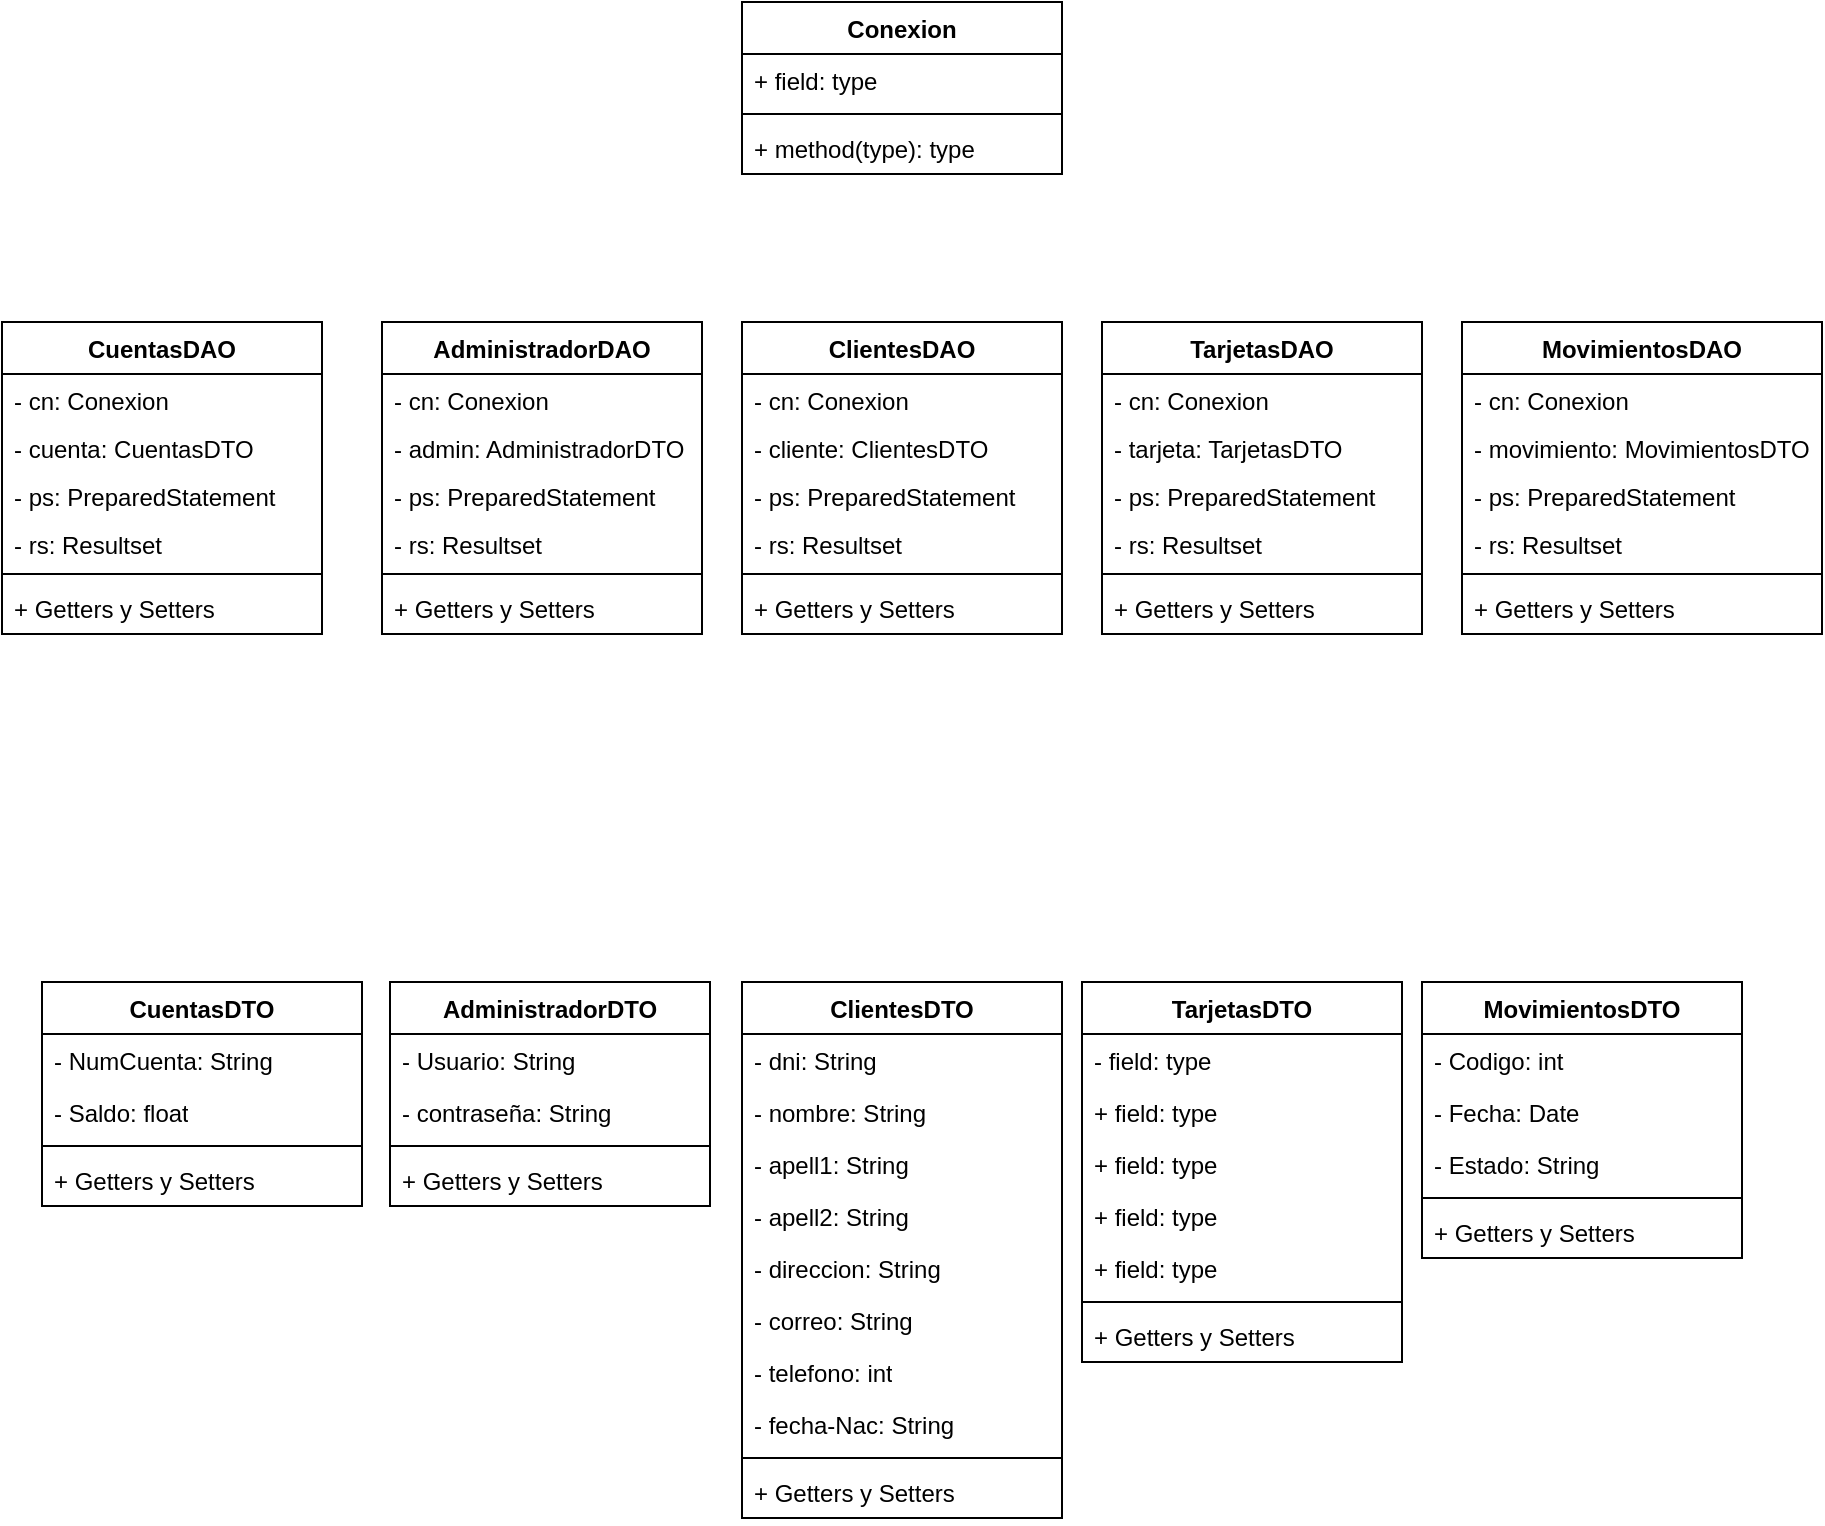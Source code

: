<mxfile version="21.0.6" type="device"><diagram id="C5RBs43oDa-KdzZeNtuy" name="Page-1"><mxGraphModel dx="782" dy="967" grid="1" gridSize="10" guides="1" tooltips="1" connect="1" arrows="1" fold="1" page="1" pageScale="1" pageWidth="827" pageHeight="1169" math="0" shadow="0"><root><mxCell id="WIyWlLk6GJQsqaUBKTNV-0"/><mxCell id="WIyWlLk6GJQsqaUBKTNV-1" parent="WIyWlLk6GJQsqaUBKTNV-0"/><mxCell id="4c8DAy4IxIwfJ6kVX1vW-4" value="Conexion" style="swimlane;fontStyle=1;align=center;verticalAlign=top;childLayout=stackLayout;horizontal=1;startSize=26;horizontalStack=0;resizeParent=1;resizeParentMax=0;resizeLast=0;collapsible=1;marginBottom=0;whiteSpace=wrap;html=1;" vertex="1" parent="WIyWlLk6GJQsqaUBKTNV-1"><mxGeometry x="430" width="160" height="86" as="geometry"/></mxCell><mxCell id="4c8DAy4IxIwfJ6kVX1vW-5" value="+ field: type" style="text;strokeColor=none;fillColor=none;align=left;verticalAlign=top;spacingLeft=4;spacingRight=4;overflow=hidden;rotatable=0;points=[[0,0.5],[1,0.5]];portConstraint=eastwest;whiteSpace=wrap;html=1;" vertex="1" parent="4c8DAy4IxIwfJ6kVX1vW-4"><mxGeometry y="26" width="160" height="26" as="geometry"/></mxCell><mxCell id="4c8DAy4IxIwfJ6kVX1vW-6" value="" style="line;strokeWidth=1;fillColor=none;align=left;verticalAlign=middle;spacingTop=-1;spacingLeft=3;spacingRight=3;rotatable=0;labelPosition=right;points=[];portConstraint=eastwest;strokeColor=inherit;" vertex="1" parent="4c8DAy4IxIwfJ6kVX1vW-4"><mxGeometry y="52" width="160" height="8" as="geometry"/></mxCell><mxCell id="4c8DAy4IxIwfJ6kVX1vW-7" value="+ method(type): type" style="text;strokeColor=none;fillColor=none;align=left;verticalAlign=top;spacingLeft=4;spacingRight=4;overflow=hidden;rotatable=0;points=[[0,0.5],[1,0.5]];portConstraint=eastwest;whiteSpace=wrap;html=1;" vertex="1" parent="4c8DAy4IxIwfJ6kVX1vW-4"><mxGeometry y="60" width="160" height="26" as="geometry"/></mxCell><mxCell id="4c8DAy4IxIwfJ6kVX1vW-8" value="CuentasDTO" style="swimlane;fontStyle=1;align=center;verticalAlign=top;childLayout=stackLayout;horizontal=1;startSize=26;horizontalStack=0;resizeParent=1;resizeParentMax=0;resizeLast=0;collapsible=1;marginBottom=0;whiteSpace=wrap;html=1;" vertex="1" parent="WIyWlLk6GJQsqaUBKTNV-1"><mxGeometry x="80" y="490" width="160" height="112" as="geometry"/></mxCell><mxCell id="4c8DAy4IxIwfJ6kVX1vW-85" value="- NumCuenta: String" style="text;strokeColor=none;fillColor=none;align=left;verticalAlign=top;spacingLeft=4;spacingRight=4;overflow=hidden;rotatable=0;points=[[0,0.5],[1,0.5]];portConstraint=eastwest;whiteSpace=wrap;html=1;" vertex="1" parent="4c8DAy4IxIwfJ6kVX1vW-8"><mxGeometry y="26" width="160" height="26" as="geometry"/></mxCell><mxCell id="4c8DAy4IxIwfJ6kVX1vW-9" value="- Saldo: float" style="text;strokeColor=none;fillColor=none;align=left;verticalAlign=top;spacingLeft=4;spacingRight=4;overflow=hidden;rotatable=0;points=[[0,0.5],[1,0.5]];portConstraint=eastwest;whiteSpace=wrap;html=1;" vertex="1" parent="4c8DAy4IxIwfJ6kVX1vW-8"><mxGeometry y="52" width="160" height="26" as="geometry"/></mxCell><mxCell id="4c8DAy4IxIwfJ6kVX1vW-10" value="" style="line;strokeWidth=1;fillColor=none;align=left;verticalAlign=middle;spacingTop=-1;spacingLeft=3;spacingRight=3;rotatable=0;labelPosition=right;points=[];portConstraint=eastwest;strokeColor=inherit;" vertex="1" parent="4c8DAy4IxIwfJ6kVX1vW-8"><mxGeometry y="78" width="160" height="8" as="geometry"/></mxCell><mxCell id="4c8DAy4IxIwfJ6kVX1vW-11" value="+ Getters y Setters" style="text;strokeColor=none;fillColor=none;align=left;verticalAlign=top;spacingLeft=4;spacingRight=4;overflow=hidden;rotatable=0;points=[[0,0.5],[1,0.5]];portConstraint=eastwest;whiteSpace=wrap;html=1;" vertex="1" parent="4c8DAy4IxIwfJ6kVX1vW-8"><mxGeometry y="86" width="160" height="26" as="geometry"/></mxCell><mxCell id="4c8DAy4IxIwfJ6kVX1vW-12" value="AdministradorDTO" style="swimlane;fontStyle=1;align=center;verticalAlign=top;childLayout=stackLayout;horizontal=1;startSize=26;horizontalStack=0;resizeParent=1;resizeParentMax=0;resizeLast=0;collapsible=1;marginBottom=0;whiteSpace=wrap;html=1;" vertex="1" parent="WIyWlLk6GJQsqaUBKTNV-1"><mxGeometry x="254" y="490" width="160" height="112" as="geometry"/></mxCell><mxCell id="4c8DAy4IxIwfJ6kVX1vW-13" value="- Usuario: String" style="text;strokeColor=none;fillColor=none;align=left;verticalAlign=top;spacingLeft=4;spacingRight=4;overflow=hidden;rotatable=0;points=[[0,0.5],[1,0.5]];portConstraint=eastwest;whiteSpace=wrap;html=1;" vertex="1" parent="4c8DAy4IxIwfJ6kVX1vW-12"><mxGeometry y="26" width="160" height="26" as="geometry"/></mxCell><mxCell id="4c8DAy4IxIwfJ6kVX1vW-90" value="- contraseña: String" style="text;strokeColor=none;fillColor=none;align=left;verticalAlign=top;spacingLeft=4;spacingRight=4;overflow=hidden;rotatable=0;points=[[0,0.5],[1,0.5]];portConstraint=eastwest;whiteSpace=wrap;html=1;" vertex="1" parent="4c8DAy4IxIwfJ6kVX1vW-12"><mxGeometry y="52" width="160" height="26" as="geometry"/></mxCell><mxCell id="4c8DAy4IxIwfJ6kVX1vW-14" value="" style="line;strokeWidth=1;fillColor=none;align=left;verticalAlign=middle;spacingTop=-1;spacingLeft=3;spacingRight=3;rotatable=0;labelPosition=right;points=[];portConstraint=eastwest;strokeColor=inherit;" vertex="1" parent="4c8DAy4IxIwfJ6kVX1vW-12"><mxGeometry y="78" width="160" height="8" as="geometry"/></mxCell><mxCell id="4c8DAy4IxIwfJ6kVX1vW-15" value="+ Getters y Setters" style="text;strokeColor=none;fillColor=none;align=left;verticalAlign=top;spacingLeft=4;spacingRight=4;overflow=hidden;rotatable=0;points=[[0,0.5],[1,0.5]];portConstraint=eastwest;whiteSpace=wrap;html=1;" vertex="1" parent="4c8DAy4IxIwfJ6kVX1vW-12"><mxGeometry y="86" width="160" height="26" as="geometry"/></mxCell><mxCell id="4c8DAy4IxIwfJ6kVX1vW-16" value="ClientesDTO" style="swimlane;fontStyle=1;align=center;verticalAlign=top;childLayout=stackLayout;horizontal=1;startSize=26;horizontalStack=0;resizeParent=1;resizeParentMax=0;resizeLast=0;collapsible=1;marginBottom=0;whiteSpace=wrap;html=1;" vertex="1" parent="WIyWlLk6GJQsqaUBKTNV-1"><mxGeometry x="430" y="490" width="160" height="268" as="geometry"/></mxCell><mxCell id="4c8DAy4IxIwfJ6kVX1vW-94" value="- dni: String" style="text;strokeColor=none;fillColor=none;align=left;verticalAlign=top;spacingLeft=4;spacingRight=4;overflow=hidden;rotatable=0;points=[[0,0.5],[1,0.5]];portConstraint=eastwest;whiteSpace=wrap;html=1;" vertex="1" parent="4c8DAy4IxIwfJ6kVX1vW-16"><mxGeometry y="26" width="160" height="26" as="geometry"/></mxCell><mxCell id="4c8DAy4IxIwfJ6kVX1vW-95" value="- nombre: String" style="text;strokeColor=none;fillColor=none;align=left;verticalAlign=top;spacingLeft=4;spacingRight=4;overflow=hidden;rotatable=0;points=[[0,0.5],[1,0.5]];portConstraint=eastwest;whiteSpace=wrap;html=1;" vertex="1" parent="4c8DAy4IxIwfJ6kVX1vW-16"><mxGeometry y="52" width="160" height="26" as="geometry"/></mxCell><mxCell id="4c8DAy4IxIwfJ6kVX1vW-96" value="- apell1: String" style="text;strokeColor=none;fillColor=none;align=left;verticalAlign=top;spacingLeft=4;spacingRight=4;overflow=hidden;rotatable=0;points=[[0,0.5],[1,0.5]];portConstraint=eastwest;whiteSpace=wrap;html=1;" vertex="1" parent="4c8DAy4IxIwfJ6kVX1vW-16"><mxGeometry y="78" width="160" height="26" as="geometry"/></mxCell><mxCell id="4c8DAy4IxIwfJ6kVX1vW-91" value="- apell2: String" style="text;strokeColor=none;fillColor=none;align=left;verticalAlign=top;spacingLeft=4;spacingRight=4;overflow=hidden;rotatable=0;points=[[0,0.5],[1,0.5]];portConstraint=eastwest;whiteSpace=wrap;html=1;" vertex="1" parent="4c8DAy4IxIwfJ6kVX1vW-16"><mxGeometry y="104" width="160" height="26" as="geometry"/></mxCell><mxCell id="4c8DAy4IxIwfJ6kVX1vW-17" value="- direccion: String" style="text;strokeColor=none;fillColor=none;align=left;verticalAlign=top;spacingLeft=4;spacingRight=4;overflow=hidden;rotatable=0;points=[[0,0.5],[1,0.5]];portConstraint=eastwest;whiteSpace=wrap;html=1;" vertex="1" parent="4c8DAy4IxIwfJ6kVX1vW-16"><mxGeometry y="130" width="160" height="26" as="geometry"/></mxCell><mxCell id="4c8DAy4IxIwfJ6kVX1vW-97" value="- correo: String" style="text;strokeColor=none;fillColor=none;align=left;verticalAlign=top;spacingLeft=4;spacingRight=4;overflow=hidden;rotatable=0;points=[[0,0.5],[1,0.5]];portConstraint=eastwest;whiteSpace=wrap;html=1;" vertex="1" parent="4c8DAy4IxIwfJ6kVX1vW-16"><mxGeometry y="156" width="160" height="26" as="geometry"/></mxCell><mxCell id="4c8DAy4IxIwfJ6kVX1vW-99" value="- telefono: int" style="text;strokeColor=none;fillColor=none;align=left;verticalAlign=top;spacingLeft=4;spacingRight=4;overflow=hidden;rotatable=0;points=[[0,0.5],[1,0.5]];portConstraint=eastwest;whiteSpace=wrap;html=1;" vertex="1" parent="4c8DAy4IxIwfJ6kVX1vW-16"><mxGeometry y="182" width="160" height="26" as="geometry"/></mxCell><mxCell id="4c8DAy4IxIwfJ6kVX1vW-100" value="- fecha-Nac: String" style="text;strokeColor=none;fillColor=none;align=left;verticalAlign=top;spacingLeft=4;spacingRight=4;overflow=hidden;rotatable=0;points=[[0,0.5],[1,0.5]];portConstraint=eastwest;whiteSpace=wrap;html=1;" vertex="1" parent="4c8DAy4IxIwfJ6kVX1vW-16"><mxGeometry y="208" width="160" height="26" as="geometry"/></mxCell><mxCell id="4c8DAy4IxIwfJ6kVX1vW-18" value="" style="line;strokeWidth=1;fillColor=none;align=left;verticalAlign=middle;spacingTop=-1;spacingLeft=3;spacingRight=3;rotatable=0;labelPosition=right;points=[];portConstraint=eastwest;strokeColor=inherit;" vertex="1" parent="4c8DAy4IxIwfJ6kVX1vW-16"><mxGeometry y="234" width="160" height="8" as="geometry"/></mxCell><mxCell id="4c8DAy4IxIwfJ6kVX1vW-19" value="+ Getters y Setters" style="text;strokeColor=none;fillColor=none;align=left;verticalAlign=top;spacingLeft=4;spacingRight=4;overflow=hidden;rotatable=0;points=[[0,0.5],[1,0.5]];portConstraint=eastwest;whiteSpace=wrap;html=1;" vertex="1" parent="4c8DAy4IxIwfJ6kVX1vW-16"><mxGeometry y="242" width="160" height="26" as="geometry"/></mxCell><mxCell id="4c8DAy4IxIwfJ6kVX1vW-20" value="TarjetasDTO" style="swimlane;fontStyle=1;align=center;verticalAlign=top;childLayout=stackLayout;horizontal=1;startSize=26;horizontalStack=0;resizeParent=1;resizeParentMax=0;resizeLast=0;collapsible=1;marginBottom=0;whiteSpace=wrap;html=1;" vertex="1" parent="WIyWlLk6GJQsqaUBKTNV-1"><mxGeometry x="600" y="490" width="160" height="190" as="geometry"><mxRectangle x="600" y="490" width="110" height="30" as="alternateBounds"/></mxGeometry></mxCell><mxCell id="4c8DAy4IxIwfJ6kVX1vW-21" value="- field: type" style="text;strokeColor=none;fillColor=none;align=left;verticalAlign=top;spacingLeft=4;spacingRight=4;overflow=hidden;rotatable=0;points=[[0,0.5],[1,0.5]];portConstraint=eastwest;whiteSpace=wrap;html=1;" vertex="1" parent="4c8DAy4IxIwfJ6kVX1vW-20"><mxGeometry y="26" width="160" height="26" as="geometry"/></mxCell><mxCell id="4c8DAy4IxIwfJ6kVX1vW-102" value="+ field: type" style="text;strokeColor=none;fillColor=none;align=left;verticalAlign=top;spacingLeft=4;spacingRight=4;overflow=hidden;rotatable=0;points=[[0,0.5],[1,0.5]];portConstraint=eastwest;whiteSpace=wrap;html=1;" vertex="1" parent="4c8DAy4IxIwfJ6kVX1vW-20"><mxGeometry y="52" width="160" height="26" as="geometry"/></mxCell><mxCell id="4c8DAy4IxIwfJ6kVX1vW-103" value="+ field: type" style="text;strokeColor=none;fillColor=none;align=left;verticalAlign=top;spacingLeft=4;spacingRight=4;overflow=hidden;rotatable=0;points=[[0,0.5],[1,0.5]];portConstraint=eastwest;whiteSpace=wrap;html=1;" vertex="1" parent="4c8DAy4IxIwfJ6kVX1vW-20"><mxGeometry y="78" width="160" height="26" as="geometry"/></mxCell><mxCell id="4c8DAy4IxIwfJ6kVX1vW-104" value="+ field: type" style="text;strokeColor=none;fillColor=none;align=left;verticalAlign=top;spacingLeft=4;spacingRight=4;overflow=hidden;rotatable=0;points=[[0,0.5],[1,0.5]];portConstraint=eastwest;whiteSpace=wrap;html=1;" vertex="1" parent="4c8DAy4IxIwfJ6kVX1vW-20"><mxGeometry y="104" width="160" height="26" as="geometry"/></mxCell><mxCell id="4c8DAy4IxIwfJ6kVX1vW-105" value="+ field: type" style="text;strokeColor=none;fillColor=none;align=left;verticalAlign=top;spacingLeft=4;spacingRight=4;overflow=hidden;rotatable=0;points=[[0,0.5],[1,0.5]];portConstraint=eastwest;whiteSpace=wrap;html=1;" vertex="1" parent="4c8DAy4IxIwfJ6kVX1vW-20"><mxGeometry y="130" width="160" height="26" as="geometry"/></mxCell><mxCell id="4c8DAy4IxIwfJ6kVX1vW-22" value="" style="line;strokeWidth=1;fillColor=none;align=left;verticalAlign=middle;spacingTop=-1;spacingLeft=3;spacingRight=3;rotatable=0;labelPosition=right;points=[];portConstraint=eastwest;strokeColor=inherit;" vertex="1" parent="4c8DAy4IxIwfJ6kVX1vW-20"><mxGeometry y="156" width="160" height="8" as="geometry"/></mxCell><mxCell id="4c8DAy4IxIwfJ6kVX1vW-23" value="+ Getters y Setters" style="text;strokeColor=none;fillColor=none;align=left;verticalAlign=top;spacingLeft=4;spacingRight=4;overflow=hidden;rotatable=0;points=[[0,0.5],[1,0.5]];portConstraint=eastwest;whiteSpace=wrap;html=1;" vertex="1" parent="4c8DAy4IxIwfJ6kVX1vW-20"><mxGeometry y="164" width="160" height="26" as="geometry"/></mxCell><mxCell id="4c8DAy4IxIwfJ6kVX1vW-24" value="MovimientosDTO" style="swimlane;fontStyle=1;align=center;verticalAlign=top;childLayout=stackLayout;horizontal=1;startSize=26;horizontalStack=0;resizeParent=1;resizeParentMax=0;resizeLast=0;collapsible=1;marginBottom=0;whiteSpace=wrap;html=1;" vertex="1" parent="WIyWlLk6GJQsqaUBKTNV-1"><mxGeometry x="770" y="490" width="160" height="138" as="geometry"/></mxCell><mxCell id="4c8DAy4IxIwfJ6kVX1vW-25" value="- Codigo: int" style="text;strokeColor=none;fillColor=none;align=left;verticalAlign=top;spacingLeft=4;spacingRight=4;overflow=hidden;rotatable=0;points=[[0,0.5],[1,0.5]];portConstraint=eastwest;whiteSpace=wrap;html=1;" vertex="1" parent="4c8DAy4IxIwfJ6kVX1vW-24"><mxGeometry y="26" width="160" height="26" as="geometry"/></mxCell><mxCell id="4c8DAy4IxIwfJ6kVX1vW-93" value="- Fecha: Date" style="text;strokeColor=none;fillColor=none;align=left;verticalAlign=top;spacingLeft=4;spacingRight=4;overflow=hidden;rotatable=0;points=[[0,0.5],[1,0.5]];portConstraint=eastwest;whiteSpace=wrap;html=1;" vertex="1" parent="4c8DAy4IxIwfJ6kVX1vW-24"><mxGeometry y="52" width="160" height="26" as="geometry"/></mxCell><mxCell id="4c8DAy4IxIwfJ6kVX1vW-92" value="- Estado: String" style="text;strokeColor=none;fillColor=none;align=left;verticalAlign=top;spacingLeft=4;spacingRight=4;overflow=hidden;rotatable=0;points=[[0,0.5],[1,0.5]];portConstraint=eastwest;whiteSpace=wrap;html=1;" vertex="1" parent="4c8DAy4IxIwfJ6kVX1vW-24"><mxGeometry y="78" width="160" height="26" as="geometry"/></mxCell><mxCell id="4c8DAy4IxIwfJ6kVX1vW-26" value="" style="line;strokeWidth=1;fillColor=none;align=left;verticalAlign=middle;spacingTop=-1;spacingLeft=3;spacingRight=3;rotatable=0;labelPosition=right;points=[];portConstraint=eastwest;strokeColor=inherit;" vertex="1" parent="4c8DAy4IxIwfJ6kVX1vW-24"><mxGeometry y="104" width="160" height="8" as="geometry"/></mxCell><mxCell id="4c8DAy4IxIwfJ6kVX1vW-27" value="+ Getters y Setters" style="text;strokeColor=none;fillColor=none;align=left;verticalAlign=top;spacingLeft=4;spacingRight=4;overflow=hidden;rotatable=0;points=[[0,0.5],[1,0.5]];portConstraint=eastwest;whiteSpace=wrap;html=1;" vertex="1" parent="4c8DAy4IxIwfJ6kVX1vW-24"><mxGeometry y="112" width="160" height="26" as="geometry"/></mxCell><mxCell id="4c8DAy4IxIwfJ6kVX1vW-28" value="CuentasDAO" style="swimlane;fontStyle=1;align=center;verticalAlign=top;childLayout=stackLayout;horizontal=1;startSize=26;horizontalStack=0;resizeParent=1;resizeParentMax=0;resizeLast=0;collapsible=1;marginBottom=0;whiteSpace=wrap;html=1;" vertex="1" parent="WIyWlLk6GJQsqaUBKTNV-1"><mxGeometry x="60" y="160" width="160" height="156" as="geometry"/></mxCell><mxCell id="4c8DAy4IxIwfJ6kVX1vW-63" value="- cn: Conexion" style="text;strokeColor=none;fillColor=none;align=left;verticalAlign=top;spacingLeft=4;spacingRight=4;overflow=hidden;rotatable=0;points=[[0,0.5],[1,0.5]];portConstraint=eastwest;whiteSpace=wrap;html=1;" vertex="1" parent="4c8DAy4IxIwfJ6kVX1vW-28"><mxGeometry y="26" width="160" height="24" as="geometry"/></mxCell><mxCell id="4c8DAy4IxIwfJ6kVX1vW-61" value="- cuenta: CuentasDTO" style="text;strokeColor=none;fillColor=none;align=left;verticalAlign=top;spacingLeft=4;spacingRight=4;overflow=hidden;rotatable=0;points=[[0,0.5],[1,0.5]];portConstraint=eastwest;whiteSpace=wrap;html=1;" vertex="1" parent="4c8DAy4IxIwfJ6kVX1vW-28"><mxGeometry y="50" width="160" height="24" as="geometry"/></mxCell><mxCell id="4c8DAy4IxIwfJ6kVX1vW-62" value="- ps: PreparedStatement" style="text;strokeColor=none;fillColor=none;align=left;verticalAlign=top;spacingLeft=4;spacingRight=4;overflow=hidden;rotatable=0;points=[[0,0.5],[1,0.5]];portConstraint=eastwest;whiteSpace=wrap;html=1;" vertex="1" parent="4c8DAy4IxIwfJ6kVX1vW-28"><mxGeometry y="74" width="160" height="24" as="geometry"/></mxCell><mxCell id="4c8DAy4IxIwfJ6kVX1vW-60" value="- rs: Resultset" style="text;strokeColor=none;fillColor=none;align=left;verticalAlign=top;spacingLeft=4;spacingRight=4;overflow=hidden;rotatable=0;points=[[0,0.5],[1,0.5]];portConstraint=eastwest;whiteSpace=wrap;html=1;" vertex="1" parent="4c8DAy4IxIwfJ6kVX1vW-28"><mxGeometry y="98" width="160" height="24" as="geometry"/></mxCell><mxCell id="4c8DAy4IxIwfJ6kVX1vW-30" value="" style="line;strokeWidth=1;fillColor=none;align=left;verticalAlign=middle;spacingTop=-1;spacingLeft=3;spacingRight=3;rotatable=0;labelPosition=right;points=[];portConstraint=eastwest;strokeColor=inherit;" vertex="1" parent="4c8DAy4IxIwfJ6kVX1vW-28"><mxGeometry y="122" width="160" height="8" as="geometry"/></mxCell><mxCell id="4c8DAy4IxIwfJ6kVX1vW-31" value="+ Getters y Setters" style="text;strokeColor=none;fillColor=none;align=left;verticalAlign=top;spacingLeft=4;spacingRight=4;overflow=hidden;rotatable=0;points=[[0,0.5],[1,0.5]];portConstraint=eastwest;whiteSpace=wrap;html=1;" vertex="1" parent="4c8DAy4IxIwfJ6kVX1vW-28"><mxGeometry y="130" width="160" height="26" as="geometry"/></mxCell><mxCell id="4c8DAy4IxIwfJ6kVX1vW-32" value="AdministradorDAO" style="swimlane;fontStyle=1;align=center;verticalAlign=top;childLayout=stackLayout;horizontal=1;startSize=26;horizontalStack=0;resizeParent=1;resizeParentMax=0;resizeLast=0;collapsible=1;marginBottom=0;whiteSpace=wrap;html=1;" vertex="1" parent="WIyWlLk6GJQsqaUBKTNV-1"><mxGeometry x="250" y="160" width="160" height="156" as="geometry"/></mxCell><mxCell id="4c8DAy4IxIwfJ6kVX1vW-66" value="- cn: Conexion" style="text;strokeColor=none;fillColor=none;align=left;verticalAlign=top;spacingLeft=4;spacingRight=4;overflow=hidden;rotatable=0;points=[[0,0.5],[1,0.5]];portConstraint=eastwest;whiteSpace=wrap;html=1;" vertex="1" parent="4c8DAy4IxIwfJ6kVX1vW-32"><mxGeometry y="26" width="160" height="24" as="geometry"/></mxCell><mxCell id="4c8DAy4IxIwfJ6kVX1vW-64" value="- admin: AdministradorDTO" style="text;strokeColor=none;fillColor=none;align=left;verticalAlign=top;spacingLeft=4;spacingRight=4;overflow=hidden;rotatable=0;points=[[0,0.5],[1,0.5]];portConstraint=eastwest;whiteSpace=wrap;html=1;" vertex="1" parent="4c8DAy4IxIwfJ6kVX1vW-32"><mxGeometry y="50" width="160" height="24" as="geometry"/></mxCell><mxCell id="4c8DAy4IxIwfJ6kVX1vW-65" value="- ps: PreparedStatement" style="text;strokeColor=none;fillColor=none;align=left;verticalAlign=top;spacingLeft=4;spacingRight=4;overflow=hidden;rotatable=0;points=[[0,0.5],[1,0.5]];portConstraint=eastwest;whiteSpace=wrap;html=1;" vertex="1" parent="4c8DAy4IxIwfJ6kVX1vW-32"><mxGeometry y="74" width="160" height="24" as="geometry"/></mxCell><mxCell id="4c8DAy4IxIwfJ6kVX1vW-67" value="- rs: Resultset" style="text;strokeColor=none;fillColor=none;align=left;verticalAlign=top;spacingLeft=4;spacingRight=4;overflow=hidden;rotatable=0;points=[[0,0.5],[1,0.5]];portConstraint=eastwest;whiteSpace=wrap;html=1;" vertex="1" parent="4c8DAy4IxIwfJ6kVX1vW-32"><mxGeometry y="98" width="160" height="24" as="geometry"/></mxCell><mxCell id="4c8DAy4IxIwfJ6kVX1vW-34" value="" style="line;strokeWidth=1;fillColor=none;align=left;verticalAlign=middle;spacingTop=-1;spacingLeft=3;spacingRight=3;rotatable=0;labelPosition=right;points=[];portConstraint=eastwest;strokeColor=inherit;" vertex="1" parent="4c8DAy4IxIwfJ6kVX1vW-32"><mxGeometry y="122" width="160" height="8" as="geometry"/></mxCell><mxCell id="4c8DAy4IxIwfJ6kVX1vW-35" value="+ Getters y Setters" style="text;strokeColor=none;fillColor=none;align=left;verticalAlign=top;spacingLeft=4;spacingRight=4;overflow=hidden;rotatable=0;points=[[0,0.5],[1,0.5]];portConstraint=eastwest;whiteSpace=wrap;html=1;" vertex="1" parent="4c8DAy4IxIwfJ6kVX1vW-32"><mxGeometry y="130" width="160" height="26" as="geometry"/></mxCell><mxCell id="4c8DAy4IxIwfJ6kVX1vW-36" value="ClientesDAO" style="swimlane;fontStyle=1;align=center;verticalAlign=top;childLayout=stackLayout;horizontal=1;startSize=26;horizontalStack=0;resizeParent=1;resizeParentMax=0;resizeLast=0;collapsible=1;marginBottom=0;whiteSpace=wrap;html=1;" vertex="1" parent="WIyWlLk6GJQsqaUBKTNV-1"><mxGeometry x="430" y="160" width="160" height="156" as="geometry"/></mxCell><mxCell id="4c8DAy4IxIwfJ6kVX1vW-73" value="- cn: Conexion" style="text;strokeColor=none;fillColor=none;align=left;verticalAlign=top;spacingLeft=4;spacingRight=4;overflow=hidden;rotatable=0;points=[[0,0.5],[1,0.5]];portConstraint=eastwest;whiteSpace=wrap;html=1;" vertex="1" parent="4c8DAy4IxIwfJ6kVX1vW-36"><mxGeometry y="26" width="160" height="24" as="geometry"/></mxCell><mxCell id="4c8DAy4IxIwfJ6kVX1vW-74" value="- cliente: ClientesDTO" style="text;strokeColor=none;fillColor=none;align=left;verticalAlign=top;spacingLeft=4;spacingRight=4;overflow=hidden;rotatable=0;points=[[0,0.5],[1,0.5]];portConstraint=eastwest;whiteSpace=wrap;html=1;" vertex="1" parent="4c8DAy4IxIwfJ6kVX1vW-36"><mxGeometry y="50" width="160" height="24" as="geometry"/></mxCell><mxCell id="4c8DAy4IxIwfJ6kVX1vW-75" value="- ps: PreparedStatement" style="text;strokeColor=none;fillColor=none;align=left;verticalAlign=top;spacingLeft=4;spacingRight=4;overflow=hidden;rotatable=0;points=[[0,0.5],[1,0.5]];portConstraint=eastwest;whiteSpace=wrap;html=1;" vertex="1" parent="4c8DAy4IxIwfJ6kVX1vW-36"><mxGeometry y="74" width="160" height="24" as="geometry"/></mxCell><mxCell id="4c8DAy4IxIwfJ6kVX1vW-76" value="- rs: Resultset" style="text;strokeColor=none;fillColor=none;align=left;verticalAlign=top;spacingLeft=4;spacingRight=4;overflow=hidden;rotatable=0;points=[[0,0.5],[1,0.5]];portConstraint=eastwest;whiteSpace=wrap;html=1;" vertex="1" parent="4c8DAy4IxIwfJ6kVX1vW-36"><mxGeometry y="98" width="160" height="24" as="geometry"/></mxCell><mxCell id="4c8DAy4IxIwfJ6kVX1vW-38" value="" style="line;strokeWidth=1;fillColor=none;align=left;verticalAlign=middle;spacingTop=-1;spacingLeft=3;spacingRight=3;rotatable=0;labelPosition=right;points=[];portConstraint=eastwest;strokeColor=inherit;" vertex="1" parent="4c8DAy4IxIwfJ6kVX1vW-36"><mxGeometry y="122" width="160" height="8" as="geometry"/></mxCell><mxCell id="4c8DAy4IxIwfJ6kVX1vW-39" value="+ Getters y Setters" style="text;strokeColor=none;fillColor=none;align=left;verticalAlign=top;spacingLeft=4;spacingRight=4;overflow=hidden;rotatable=0;points=[[0,0.5],[1,0.5]];portConstraint=eastwest;whiteSpace=wrap;html=1;" vertex="1" parent="4c8DAy4IxIwfJ6kVX1vW-36"><mxGeometry y="130" width="160" height="26" as="geometry"/></mxCell><mxCell id="4c8DAy4IxIwfJ6kVX1vW-40" value="TarjetasDAO" style="swimlane;fontStyle=1;align=center;verticalAlign=top;childLayout=stackLayout;horizontal=1;startSize=26;horizontalStack=0;resizeParent=1;resizeParentMax=0;resizeLast=0;collapsible=1;marginBottom=0;whiteSpace=wrap;html=1;" vertex="1" parent="WIyWlLk6GJQsqaUBKTNV-1"><mxGeometry x="610" y="160" width="160" height="156" as="geometry"/></mxCell><mxCell id="4c8DAy4IxIwfJ6kVX1vW-77" value="- cn: Conexion" style="text;strokeColor=none;fillColor=none;align=left;verticalAlign=top;spacingLeft=4;spacingRight=4;overflow=hidden;rotatable=0;points=[[0,0.5],[1,0.5]];portConstraint=eastwest;whiteSpace=wrap;html=1;" vertex="1" parent="4c8DAy4IxIwfJ6kVX1vW-40"><mxGeometry y="26" width="160" height="24" as="geometry"/></mxCell><mxCell id="4c8DAy4IxIwfJ6kVX1vW-78" value="- tarjeta: TarjetasDTO" style="text;strokeColor=none;fillColor=none;align=left;verticalAlign=top;spacingLeft=4;spacingRight=4;overflow=hidden;rotatable=0;points=[[0,0.5],[1,0.5]];portConstraint=eastwest;whiteSpace=wrap;html=1;" vertex="1" parent="4c8DAy4IxIwfJ6kVX1vW-40"><mxGeometry y="50" width="160" height="24" as="geometry"/></mxCell><mxCell id="4c8DAy4IxIwfJ6kVX1vW-79" value="- ps: PreparedStatement" style="text;strokeColor=none;fillColor=none;align=left;verticalAlign=top;spacingLeft=4;spacingRight=4;overflow=hidden;rotatable=0;points=[[0,0.5],[1,0.5]];portConstraint=eastwest;whiteSpace=wrap;html=1;" vertex="1" parent="4c8DAy4IxIwfJ6kVX1vW-40"><mxGeometry y="74" width="160" height="24" as="geometry"/></mxCell><mxCell id="4c8DAy4IxIwfJ6kVX1vW-80" value="- rs: Resultset" style="text;strokeColor=none;fillColor=none;align=left;verticalAlign=top;spacingLeft=4;spacingRight=4;overflow=hidden;rotatable=0;points=[[0,0.5],[1,0.5]];portConstraint=eastwest;whiteSpace=wrap;html=1;" vertex="1" parent="4c8DAy4IxIwfJ6kVX1vW-40"><mxGeometry y="98" width="160" height="24" as="geometry"/></mxCell><mxCell id="4c8DAy4IxIwfJ6kVX1vW-42" value="" style="line;strokeWidth=1;fillColor=none;align=left;verticalAlign=middle;spacingTop=-1;spacingLeft=3;spacingRight=3;rotatable=0;labelPosition=right;points=[];portConstraint=eastwest;strokeColor=inherit;" vertex="1" parent="4c8DAy4IxIwfJ6kVX1vW-40"><mxGeometry y="122" width="160" height="8" as="geometry"/></mxCell><mxCell id="4c8DAy4IxIwfJ6kVX1vW-43" value="+ Getters y Setters" style="text;strokeColor=none;fillColor=none;align=left;verticalAlign=top;spacingLeft=4;spacingRight=4;overflow=hidden;rotatable=0;points=[[0,0.5],[1,0.5]];portConstraint=eastwest;whiteSpace=wrap;html=1;" vertex="1" parent="4c8DAy4IxIwfJ6kVX1vW-40"><mxGeometry y="130" width="160" height="26" as="geometry"/></mxCell><mxCell id="4c8DAy4IxIwfJ6kVX1vW-48" value="MovimientosDAO" style="swimlane;fontStyle=1;align=center;verticalAlign=top;childLayout=stackLayout;horizontal=1;startSize=26;horizontalStack=0;resizeParent=1;resizeParentMax=0;resizeLast=0;collapsible=1;marginBottom=0;whiteSpace=wrap;html=1;" vertex="1" parent="WIyWlLk6GJQsqaUBKTNV-1"><mxGeometry x="790" y="160" width="180" height="156" as="geometry"/></mxCell><mxCell id="4c8DAy4IxIwfJ6kVX1vW-81" value="- cn: Conexion" style="text;strokeColor=none;fillColor=none;align=left;verticalAlign=top;spacingLeft=4;spacingRight=4;overflow=hidden;rotatable=0;points=[[0,0.5],[1,0.5]];portConstraint=eastwest;whiteSpace=wrap;html=1;" vertex="1" parent="4c8DAy4IxIwfJ6kVX1vW-48"><mxGeometry y="26" width="180" height="24" as="geometry"/></mxCell><mxCell id="4c8DAy4IxIwfJ6kVX1vW-82" value="- movimiento: MovimientosDTO" style="text;strokeColor=none;fillColor=none;align=left;verticalAlign=top;spacingLeft=4;spacingRight=4;overflow=hidden;rotatable=0;points=[[0,0.5],[1,0.5]];portConstraint=eastwest;whiteSpace=wrap;html=1;" vertex="1" parent="4c8DAy4IxIwfJ6kVX1vW-48"><mxGeometry y="50" width="180" height="24" as="geometry"/></mxCell><mxCell id="4c8DAy4IxIwfJ6kVX1vW-83" value="- ps: PreparedStatement" style="text;strokeColor=none;fillColor=none;align=left;verticalAlign=top;spacingLeft=4;spacingRight=4;overflow=hidden;rotatable=0;points=[[0,0.5],[1,0.5]];portConstraint=eastwest;whiteSpace=wrap;html=1;" vertex="1" parent="4c8DAy4IxIwfJ6kVX1vW-48"><mxGeometry y="74" width="180" height="24" as="geometry"/></mxCell><mxCell id="4c8DAy4IxIwfJ6kVX1vW-84" value="- rs: Resultset" style="text;strokeColor=none;fillColor=none;align=left;verticalAlign=top;spacingLeft=4;spacingRight=4;overflow=hidden;rotatable=0;points=[[0,0.5],[1,0.5]];portConstraint=eastwest;whiteSpace=wrap;html=1;" vertex="1" parent="4c8DAy4IxIwfJ6kVX1vW-48"><mxGeometry y="98" width="180" height="24" as="geometry"/></mxCell><mxCell id="4c8DAy4IxIwfJ6kVX1vW-50" value="" style="line;strokeWidth=1;fillColor=none;align=left;verticalAlign=middle;spacingTop=-1;spacingLeft=3;spacingRight=3;rotatable=0;labelPosition=right;points=[];portConstraint=eastwest;strokeColor=inherit;" vertex="1" parent="4c8DAy4IxIwfJ6kVX1vW-48"><mxGeometry y="122" width="180" height="8" as="geometry"/></mxCell><mxCell id="4c8DAy4IxIwfJ6kVX1vW-51" value="+ Getters y Setters" style="text;strokeColor=none;fillColor=none;align=left;verticalAlign=top;spacingLeft=4;spacingRight=4;overflow=hidden;rotatable=0;points=[[0,0.5],[1,0.5]];portConstraint=eastwest;whiteSpace=wrap;html=1;" vertex="1" parent="4c8DAy4IxIwfJ6kVX1vW-48"><mxGeometry y="130" width="180" height="26" as="geometry"/></mxCell></root></mxGraphModel></diagram></mxfile>